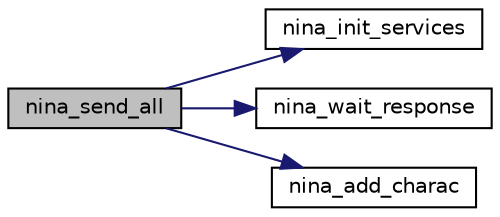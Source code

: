 digraph "nina_send_all"
{
  edge [fontname="Helvetica",fontsize="10",labelfontname="Helvetica",labelfontsize="10"];
  node [fontname="Helvetica",fontsize="10",shape=record];
  rankdir="LR";
  Node1 [label="nina_send_all",height=0.2,width=0.4,color="black", fillcolor="grey75", style="filled", fontcolor="black"];
  Node1 -> Node2 [color="midnightblue",fontsize="10",style="solid",fontname="Helvetica"];
  Node2 [label="nina_init_services",height=0.2,width=0.4,color="black", fillcolor="white", style="filled",URL="$group___n_i_n_a-_b3.html#ga2185f3750c2428c9362a7754e31fdc52"];
  Node1 -> Node3 [color="midnightblue",fontsize="10",style="solid",fontname="Helvetica"];
  Node3 [label="nina_wait_response",height=0.2,width=0.4,color="black", fillcolor="white", style="filled",URL="$group___n_i_n_a-_b3.html#gad7a5cfeff7bbe72aba0e7b4a21c0d574"];
  Node1 -> Node4 [color="midnightblue",fontsize="10",style="solid",fontname="Helvetica"];
  Node4 [label="nina_add_charac",height=0.2,width=0.4,color="black", fillcolor="white", style="filled",URL="$group___n_i_n_a-_b3.html#ga2d62b1825af7b60c2bdb7dcbc1a4fc3e",tooltip="Create characteristic for device in server mode. "];
}
